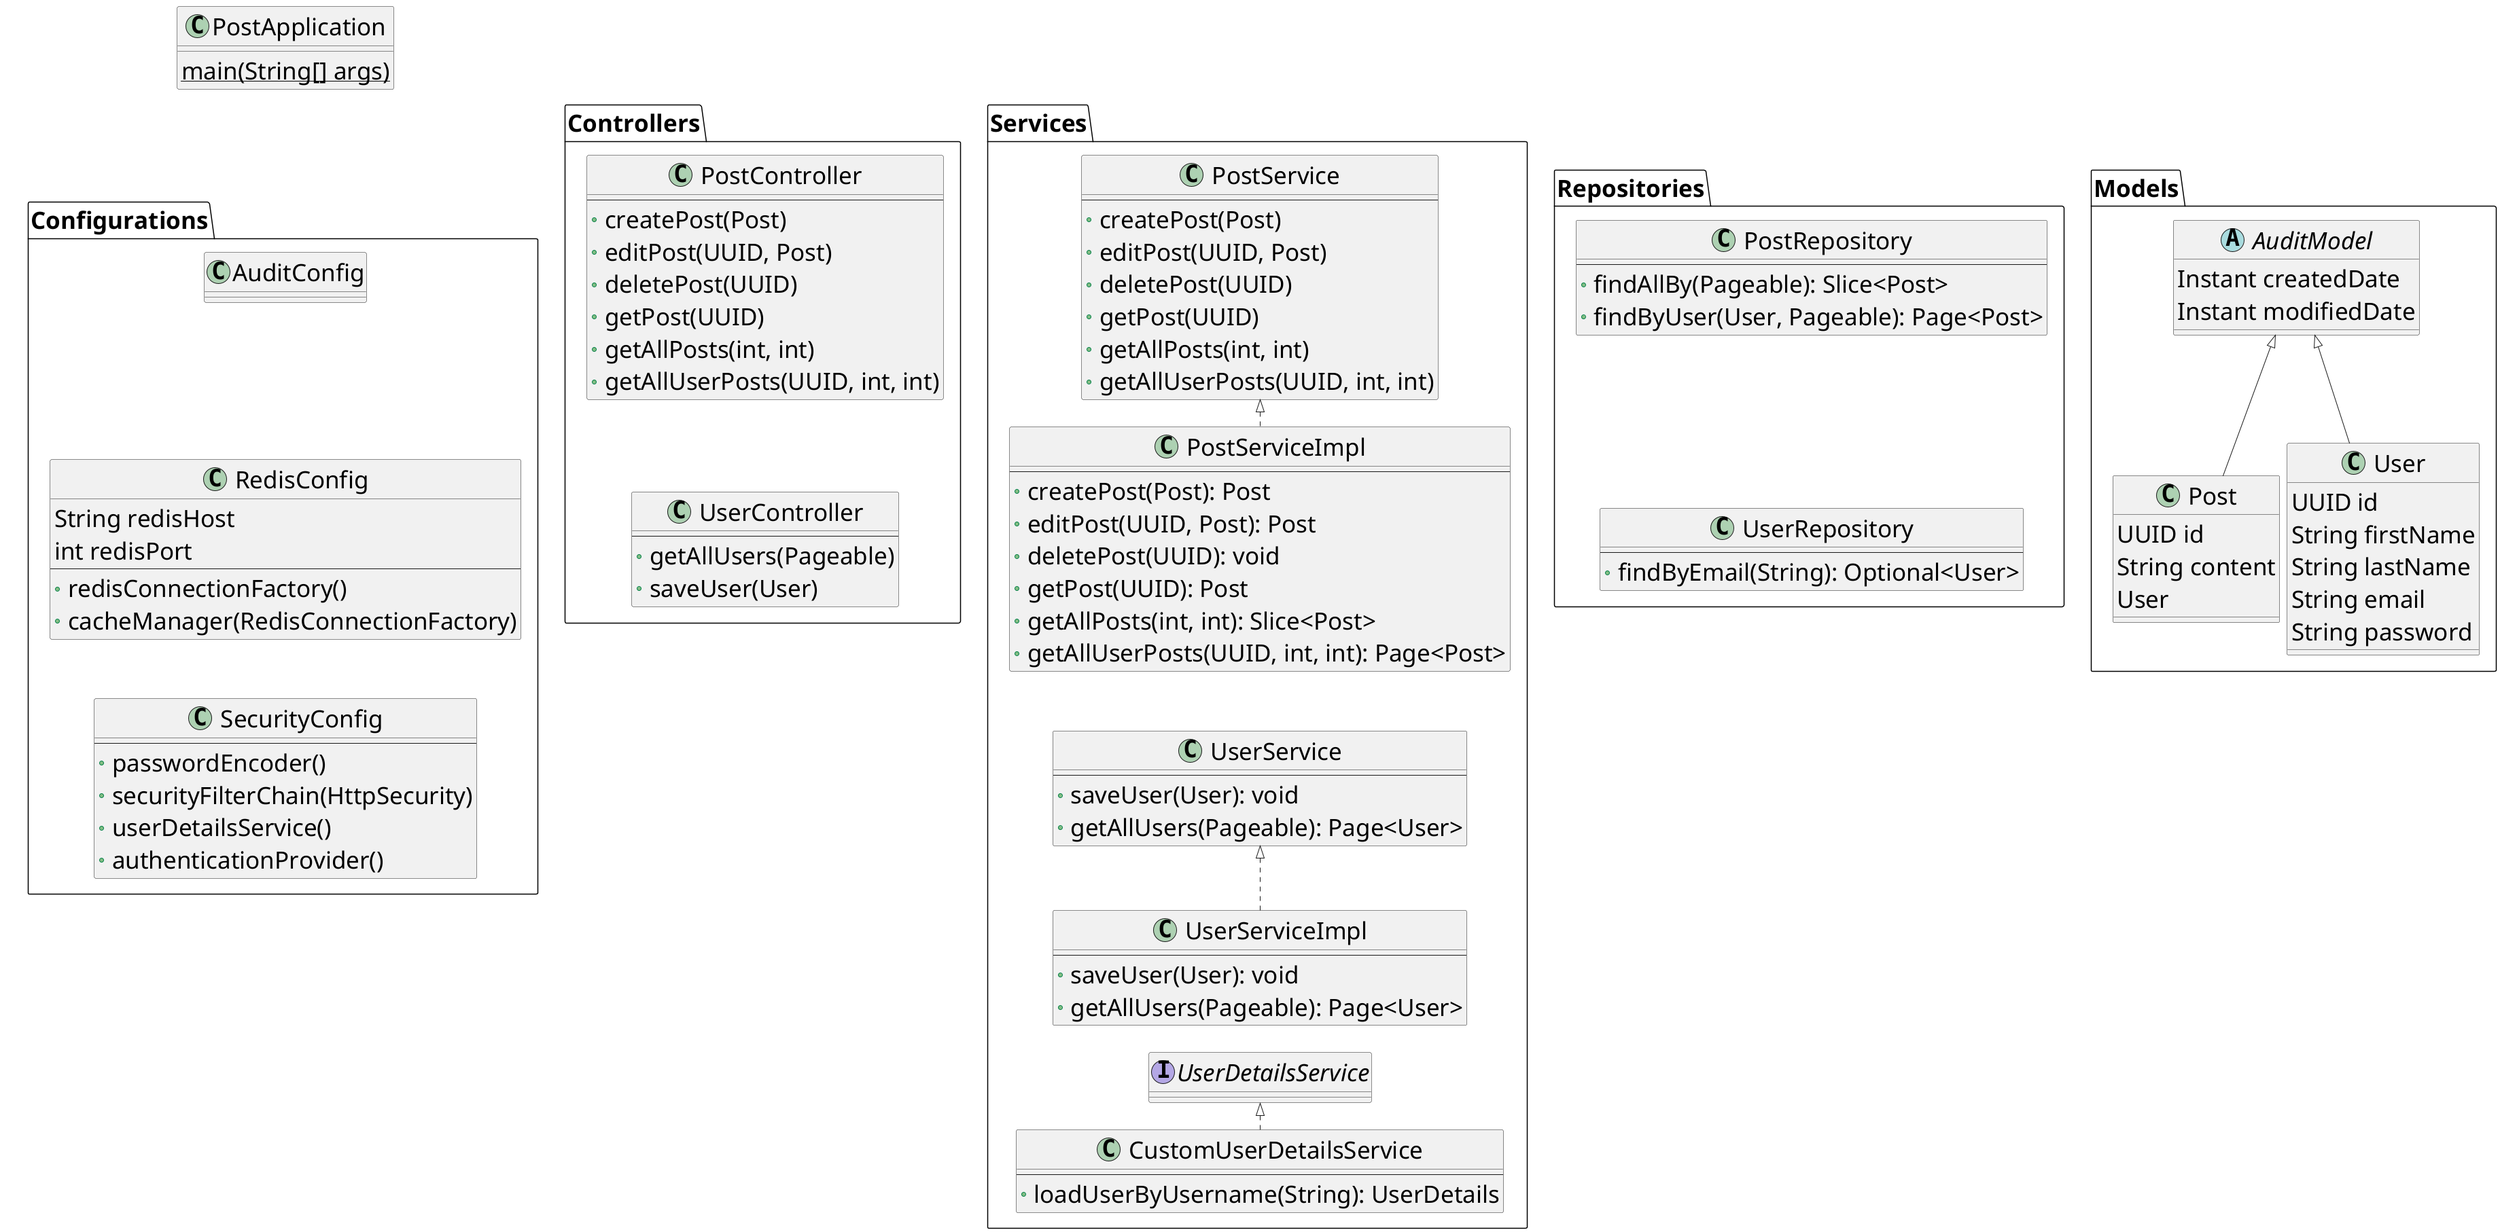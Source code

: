 @startuml
skinparam defaultFontSize 35
skinparam nodesep 10
skinparam ranksep 40
class PostApplication {
    {static} main(String[] args)
}
package "Configurations" {
    class AuditConfig {
    }

    class RedisConfig {
      String redisHost
      int redisPort
      --
      +redisConnectionFactory()
      +cacheManager(RedisConnectionFactory)
    }

    class SecurityConfig {
      --
      +passwordEncoder()
      +securityFilterChain(HttpSecurity)
      +userDetailsService()
      +authenticationProvider()
    }
    AuditConfig -[hidden]d- "RedisConfig"
     "RedisConfig" -[hidden]d- "SecurityConfig"
}
package "Controllers" {
    class PostController {
      --
      +createPost(Post)
      +editPost(UUID, Post)
      +deletePost(UUID)
      +getPost(UUID)
      +getAllPosts(int, int)
      +getAllUserPosts(UUID, int, int)
    }
    class UserController {
      --
      +getAllUsers(Pageable)
      +saveUser(User)
    }
    "PostController" -[hidden]d- "UserController"
}
package "Services" {
    class PostService {
      --
      +createPost(Post)
      +editPost(UUID, Post)
      +deletePost(UUID)
      +getPost(UUID)
      +getAllPosts(int, int)
      +getAllUserPosts(UUID, int, int)
    }

    class UserService {
      --
      +saveUser(User): void
      +getAllUsers(Pageable): Page<User>
    }

    class PostServiceImpl {
      --
      +createPost(Post): Post
      +editPost(UUID, Post): Post
      +deletePost(UUID): void
      +getPost(UUID): Post
      +getAllPosts(int, int): Slice<Post>
      +getAllUserPosts(UUID, int, int): Page<Post>
    }

    class UserServiceImpl {
      --
      +saveUser(User): void
      +getAllUsers(Pageable): Page<User>
    }
    class CustomUserDetailsService {
      --
      +loadUserByUsername(String): UserDetails
    }
    class PostServiceImpl implements PostService
    class UserServiceImpl implements UserService
    class CustomUserDetailsService implements UserDetailsService
    PostServiceImpl -[hidden]d- "UserService"
    UserServiceImpl -[hidden]d- "UserDetailsService"
}
package "Repositories" {
    class PostRepository {
      --
      +findAllBy(Pageable): Slice<Post>
      +findByUser(User, Pageable): Page<Post>
    }

    class UserRepository {
      --
      +findByEmail(String): Optional<User>
    }
    PostRepository -[hidden]d- "UserRepository"
}
package "Models" {
    class Post {
      UUID id
      String content
      User
    }

    class User {
      UUID id
      String firstName
      String lastName
      String email
      String password
    }

    abstract class AuditModel {
      Instant createdDate
      Instant modifiedDate
    }

    AuditModel <|-- Post
    AuditModel <|-- User
}
"PostApplication" -[hidden]d- "AuditConfig"
"Configurations" -[hidden]r- "Controllers"
"Controllers" -[hidden]r- "Services"
"Services" -[hidden]r- "Repositories"
"Repositories" -[hidden]r- "Models"
newpage
package "Exceptions" {
    class ErrorMessages {
      {static} String ERROR_POST_NOT_FOUND
      {static} String ERROR_USER_NOT_FOUND
      {static} String ERROR_USER_EXISTS
      {static} String ERROR_POST_MODIFY_NOT_ALLOWED
    }

    class ErrorResponse {
      int statusCode
      String message
      --
      +getStatusCode(): int
      +getMessage(): String
    }

    class GlobalExceptionHandler {
      --
      +handleResourceNotFoundException(ResourceNotFoundException)
      +handleResourceAlreadyExistsException(ResourceAlreadyExistsException)
      +handleMethodArgumentNotValidException(MethodArgumentNotValidException)
      +handleMethodArgumentTypeMismatchException(MethodArgumentTypeMismatchException)
      +handleRequestMethodNotSupportedException(HttpRequestMethodNotSupportedException)
      +handleHttpMessageNotReadableException(HttpMessageNotReadableException)
      +handleCommonException(Exception): ResponseEntity<ErrorResponse>
    }

    class ResourceAlreadyExistsException {
    }

    class ResourceNotFoundException {
    }
}

@enduml